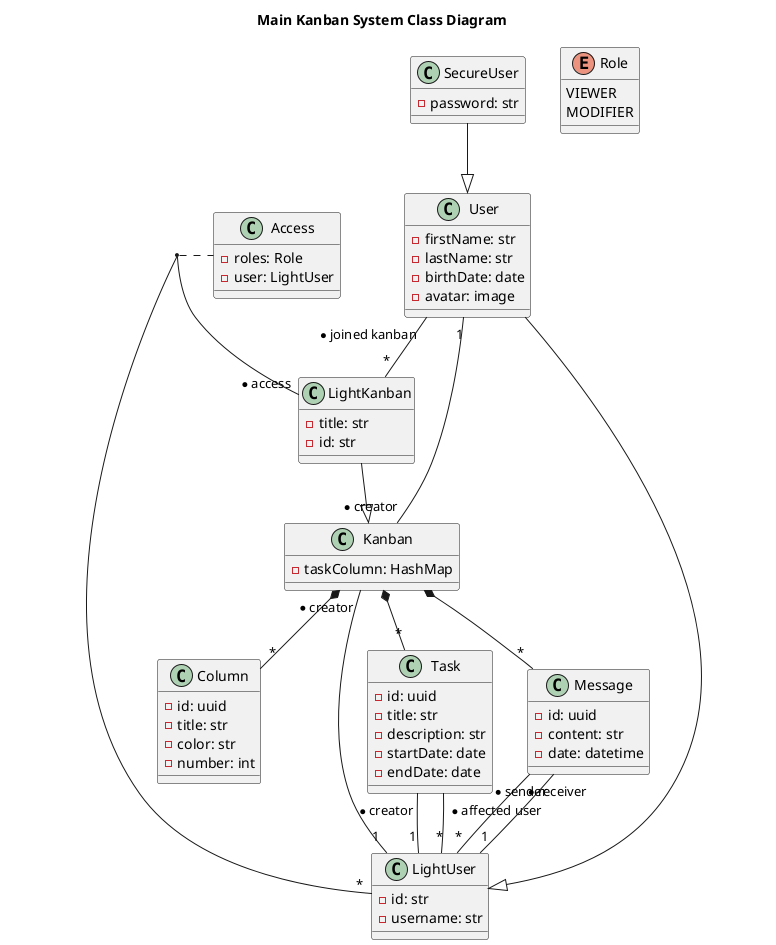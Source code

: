 @startuml classDiagramMainV2

title Main Kanban System Class Diagram
!define RECTANGLE class

class Task {
    - id: uuid
    - title: str
    - description: str
    - startDate: date
    - endDate: date
    ' + getId(): uuid
    ' + getTitle(): str
    ' + getDescription(): str
    ' + getStartDate(): date
    ' + getEndDate(): date
    ' + setTitle(title: str): void
    ' + setDescription(description: str): void
    ' + setStartDate(startDate: date): void
    ' + setEndDate(endDate: date): void
    ' + canBeModifiedBy(user: LightUser): boolean
    ' + modifyTask(user: LightUser, newTitle: str, newDescription: str): boolean
}

class Message {
    - id: uuid
    - content: str
    - date: datetime
    '+ getId(): uuid
    '+ getContent(): str
    '+ getDate(): date
}

class Column {
    - id: uuid
    - title: str
    - color: str
    - number: int
    '+ getId(): uuid
    '+ getTitle(): str
    '+ getColor(): str
    '+ getNumber(): int
    '+ setTitle(title: str): void
    '+ setId(id: uuid): void
    '+ setColor(color: str): void
    '+ setNumber(number: int): void
    '+ canBeModifiedBy(user: LightUser): boolean
    '+ modifyColumn(user: LightUser, newTitle: str, newColor: str): boolean
}

class LightKanban {
    - title: str
    - id: str
    '+ getTitle(): str
    '+ getId(): str
    '+ setTitle(title: str): void
    '+ setId(id: str): void
    '+ hasModifyPermission(user: LightUser): boolean
    '+ getUserRole(user: LightUser): Role
}

class Kanban {
    - taskColumn: HashMap
    '+ getTaskColumn(): HashMap
    '+ setTaskColumn(taskColumn: HashMap): void
    '+ canBeModifiedBy(user: LightUser): boolean
    '+ modifyKanban(user: LightUser, newTitle: str): boolean
    '+ addTaskToColumn(user: LightUser, task: Task, column: Column): boolean
    '+ moveTask(user: LightUser, task: Task, fromColumn: Column, toColumn: Column): boolean
}

class SecureUser {
    - password: str
    '+ getPassword(): str
    '+ setPassword(password: str): void
}

class User {
    - firstName: str
    - lastName: str
    - birthDate: date
    - avatar: image
    '+ getFirstName(): str
    '+ getLastName(): str
    '+ getBirthDate(): date
    '+ getAvatar(): str
    '+ setFirstName(firstName: str): void
    '+ setLastName(lastName: str): void
    '+ setBirthDate(birthDate: date): void
    '+ setAvatar(avatar: str): void
    '+ canModifyProfile(currentUser: LightUser): boolean
    '+ modifyProfile(currentUser: LightUser, newFirstName: str, newLastName: str, newBirthDate: date): boolean
}

class LightUser {
    - id: str
    - username: str
    '+ getId(): str
    '+ getUsername(): str
    '+ setId(id: str): void
    '+ setUsername(username: str): void
}

enum Role {
    VIEWER
    MODIFIER
}

class Access {
    - roles: Role
    - user: LightUser
    '+ getRoles(): Role
    '+ getUser(): LightUser
    '+ setUser(user: LightUser): void
    '+ setRoles(roles: Role): void
    '+ hasPermission(permission: Role): boolean
}

' ===== INHERITANCE RELATIONSHIPS =====

' User hierarchy
User --|> LightUser
SecureUser --|> User

' Kanban hierarchy
LightKanban --|> Kanban

' ===== COMPOSITION/AGGREGATION RELATIONSHIPS =====

' Kanban composition -> Task/Column/Message
Kanban *-- "*" Task
Kanban *-- "*" Column
Kanban *-- "*" Message

' ===== ASSOCIATION RELATIONSHIPS =====

' Task <-> LightUser relationships
Task "* creator" -- "1" LightUser
Task "* affected user" -- "*" LightUser

' Message <-> LightUser relationships
Message "* receiver" -- "*" LightUser
Message "* sender" -- "1" LightUser

' User/LightUser <-> Kanban/LightKanban relationships
User "1" -- "* creator" Kanban
User "* joined kanban" -- "*" LightKanban
LightUser "1" -- "* creator" Kanban
LightUser "*" -- "* access" LightKanban

' ===== SPECIAL RELATIONSHIPS =====

' Association class
(LightKanban, LightUser) .. Access

@enduml
